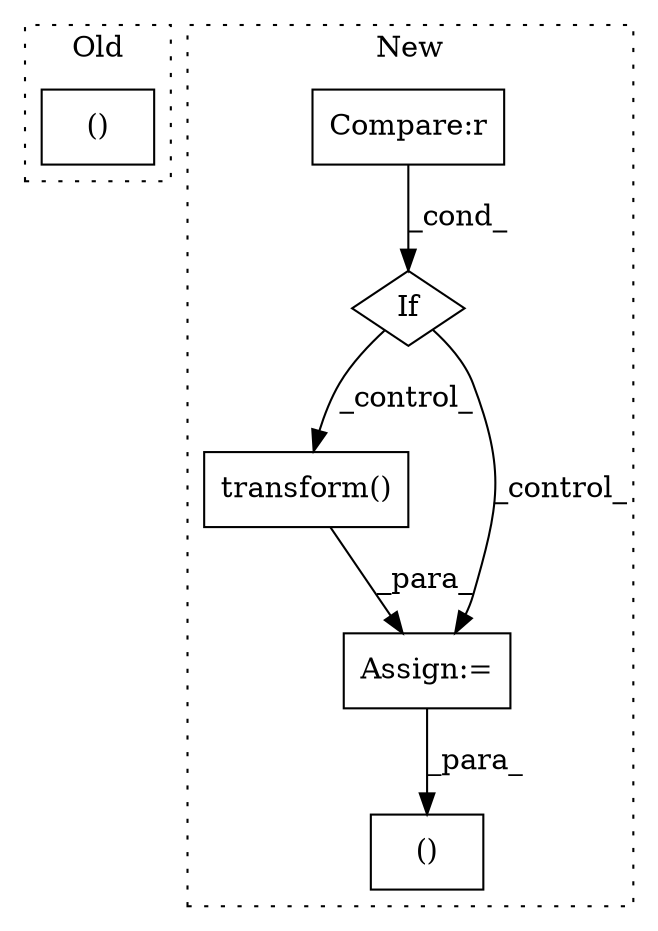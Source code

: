 digraph G {
subgraph cluster0 {
1 [label="()" a="54" s="3106" l="207" shape="box"];
label = "Old";
style="dotted";
}
subgraph cluster1 {
2 [label="transform()" a="75" s="2540,2643" l="45,1" shape="box"];
3 [label="Assign:=" a="68" s="2524" l="3" shape="box"];
4 [label="If" a="96" s="2469" l="3" shape="diamond"];
5 [label="Compare:r" a="40" s="2472" l="21" shape="box"];
6 [label="()" a="54" s="3535" l="35" shape="box"];
label = "New";
style="dotted";
}
2 -> 3 [label="_para_"];
3 -> 6 [label="_para_"];
4 -> 3 [label="_control_"];
4 -> 2 [label="_control_"];
5 -> 4 [label="_cond_"];
}
